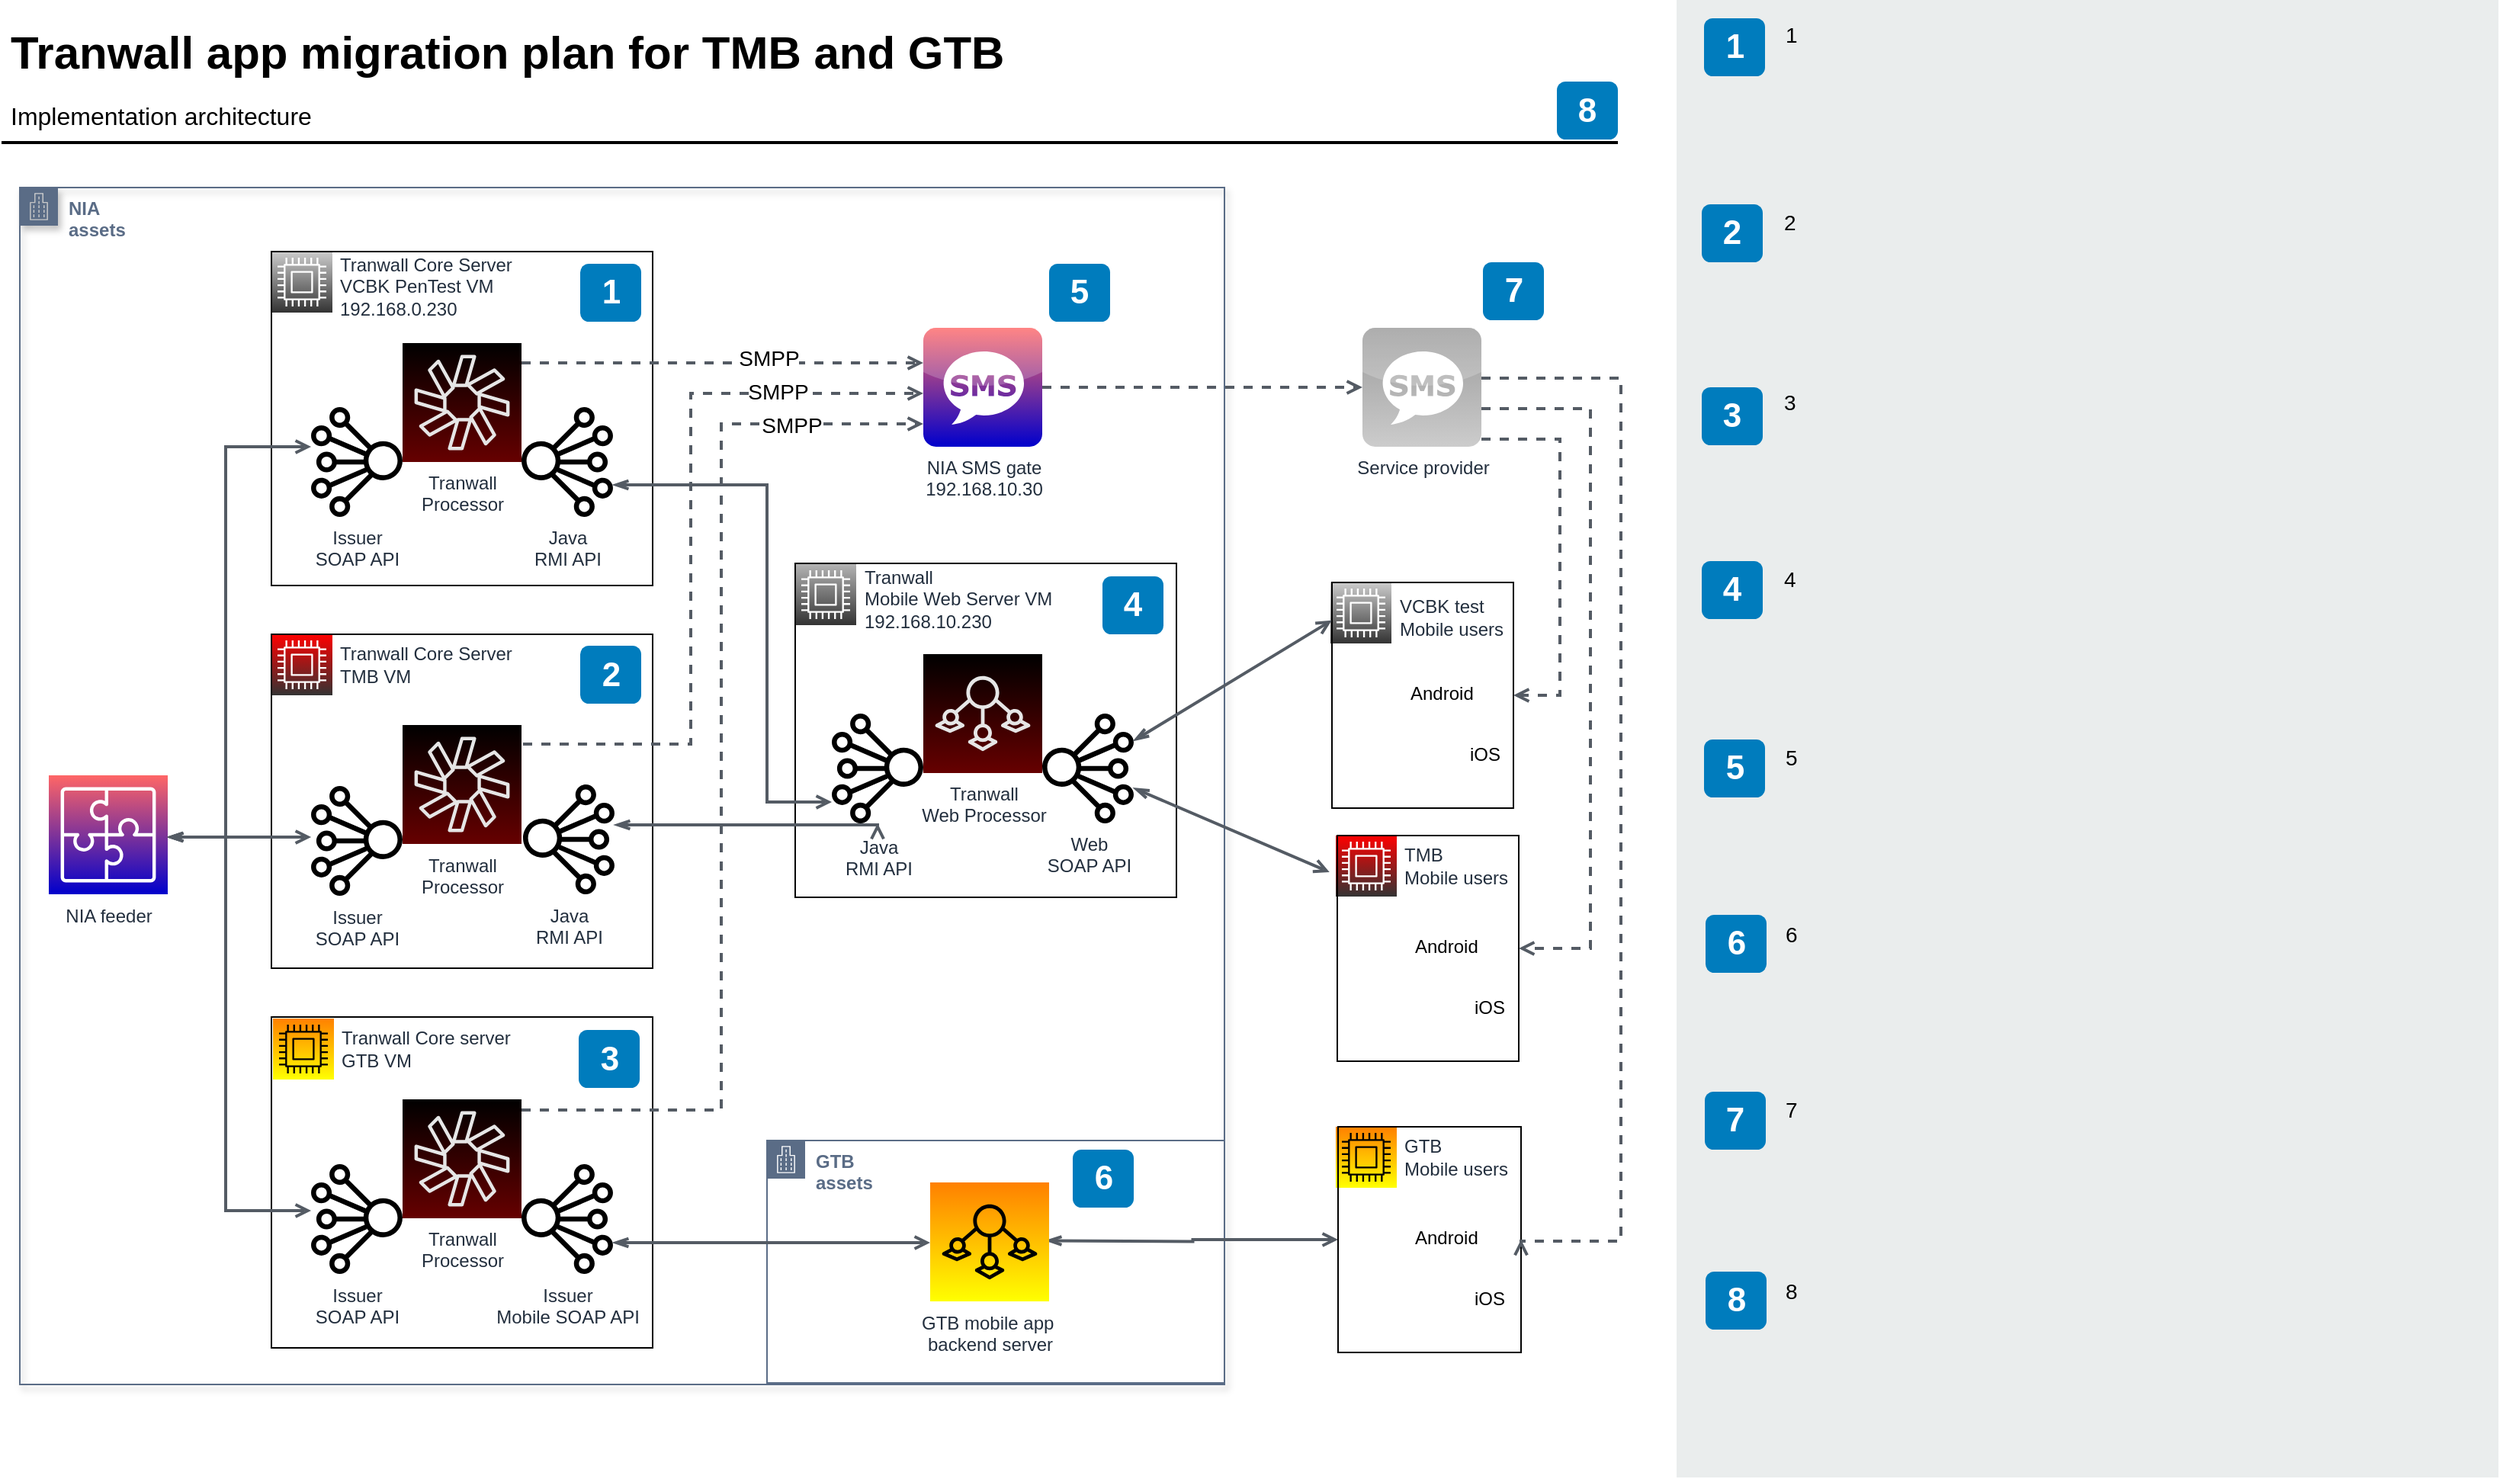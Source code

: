 <mxfile version="12.3.5" type="github" pages="1">
  <diagram id="Ht1M8jgEwFfnCIfOTk4-" name="Page-1">
    <mxGraphModel dx="1261" dy="817" grid="1" gridSize="10" guides="1" tooltips="1" connect="1" arrows="1" fold="1" page="1" pageScale="1" pageWidth="1920" pageHeight="1200" math="0" shadow="0">
      <root>
        <mxCell id="0"/>
        <mxCell id="1" parent="0"/>
        <mxCell id="UEzPUAAOIrF-is8g5C7q-1" value="NIA &lt;br&gt;assets" style="points=[[0,0],[0.25,0],[0.5,0],[0.75,0],[1,0],[1,0.25],[1,0.5],[1,0.75],[1,1],[0.75,1],[0.5,1],[0.25,1],[0,1],[0,0.75],[0,0.5],[0,0.25]];outlineConnect=0;gradientColor=#ffffff;html=1;whiteSpace=wrap;fontSize=12;fontStyle=1;shape=mxgraph.aws4.group;grIcon=mxgraph.aws4.group_corporate_data_center;strokeColor=#5A6C86;fillColor=none;verticalAlign=top;align=left;spacingLeft=30;fontColor=#5A6C86;dashed=0;shadow=1;" parent="1" vertex="1">
          <mxGeometry x="20" y="175" width="790" height="785" as="geometry"/>
        </mxCell>
        <mxCell id="e9keN2KxK9KYygScjkE0-12" value="&lt;span style=&quot;text-align: left&quot;&gt;Tranwall Core server&lt;/span&gt;&lt;br style=&quot;text-align: left&quot;&gt;&lt;span style=&quot;text-align: left&quot;&gt;GTB VM&lt;/span&gt;" style="outlineConnect=0;fontColor=#232F3E;gradientColor=#FF8000;gradientDirection=north;fillColor=#FFFF00;strokeColor=#000000;dashed=0;verticalLabelPosition=middle;verticalAlign=middle;align=left;html=1;fontSize=12;fontStyle=0;aspect=fixed;shape=mxgraph.aws4.resourceIcon;resIcon=mxgraph.aws4.compute;labelPosition=right;spacing=5;shadow=0;" vertex="1" parent="1">
          <mxGeometry x="186" y="720" width="40" height="40" as="geometry"/>
        </mxCell>
        <mxCell id="e9keN2KxK9KYygScjkE0-40" value="&lt;span style=&quot;text-align: left&quot;&gt;Tranwall Core Server&lt;/span&gt;&lt;br style=&quot;text-align: left&quot;&gt;&lt;span style=&quot;text-align: left&quot;&gt;VCBK PenTest VM&lt;br&gt;192.168.0.230&lt;br&gt;&lt;/span&gt;" style="outlineConnect=0;fontColor=#232F3E;gradientColor=#CCCCCC;gradientDirection=north;fillColor=#333333;strokeColor=#ffffff;dashed=0;verticalLabelPosition=middle;verticalAlign=middle;align=left;html=1;fontSize=12;fontStyle=0;aspect=fixed;shape=mxgraph.aws4.resourceIcon;resIcon=mxgraph.aws4.compute;labelPosition=right;spacing=5;spacingBottom=-6;" vertex="1" parent="1">
          <mxGeometry x="185" y="217" width="40" height="40" as="geometry"/>
        </mxCell>
        <mxCell id="e9keN2KxK9KYygScjkE0-7" value="&lt;span style=&quot;text-align: left&quot;&gt;Tranwall Core Server&lt;/span&gt;&lt;br style=&quot;text-align: left&quot;&gt;&lt;span style=&quot;text-align: left&quot;&gt;TMB VM&lt;/span&gt;" style="outlineConnect=0;fontColor=#232F3E;gradientColor=#FF0000;gradientDirection=north;fillColor=#333333;strokeColor=#ffffff;dashed=0;verticalLabelPosition=middle;verticalAlign=middle;align=left;html=1;fontSize=12;fontStyle=0;aspect=fixed;shape=mxgraph.aws4.resourceIcon;resIcon=mxgraph.aws4.compute;labelPosition=right;spacing=5;" vertex="1" parent="1">
          <mxGeometry x="185" y="468" width="40" height="40" as="geometry"/>
        </mxCell>
        <mxCell id="e9keN2KxK9KYygScjkE0-46" value="&lt;span style=&quot;text-align: left&quot;&gt;Tranwall &lt;br&gt;Mobile Web Server&amp;nbsp;&lt;/span&gt;&lt;span style=&quot;text-align: left&quot;&gt;VM&lt;br&gt;192.168.10.230&lt;br&gt;&lt;/span&gt;" style="outlineConnect=0;fontColor=#232F3E;gradientColor=#B3B3B3;gradientDirection=north;fillColor=#333333;strokeColor=#ffffff;dashed=0;verticalLabelPosition=middle;verticalAlign=middle;align=left;html=1;fontSize=12;fontStyle=0;aspect=fixed;shape=mxgraph.aws4.resourceIcon;resIcon=mxgraph.aws4.compute;labelPosition=right;spacing=5;spacingBottom=-5;" vertex="1" parent="1">
          <mxGeometry x="528.5" y="422" width="40" height="40" as="geometry"/>
        </mxCell>
        <mxCell id="e9keN2KxK9KYygScjkE0-36" value="" style="whiteSpace=wrap;html=1;dashed=0;fontColor=#AAB7B8;fontStyle=0;align=left;verticalAlign=top;strokeColor=#000000;fillColor=none;gradientColor=none;spacingLeft=30;" vertex="1" parent="1">
          <mxGeometry x="185" y="468" width="250" height="219" as="geometry"/>
        </mxCell>
        <mxCell id="e9keN2KxK9KYygScjkE0-83" value="&lt;b&gt;GTB &lt;br&gt;assets&lt;/b&gt;" style="points=[[0,0],[0.25,0],[0.5,0],[0.75,0],[1,0],[1,0.25],[1,0.5],[1,0.75],[1,1],[0.75,1],[0.5,1],[0.25,1],[0,1],[0,0.75],[0,0.5],[0,0.25]];outlineConnect=0;gradientColor=#ffffff;html=1;whiteSpace=wrap;fontSize=12;fontStyle=0;shape=mxgraph.aws4.group;grIcon=mxgraph.aws4.group_corporate_data_center;strokeColor=#5A6C86;fillColor=none;verticalAlign=top;align=left;spacingLeft=30;fontColor=#5A6C86;dashed=0;shadow=0;" vertex="1" parent="1">
          <mxGeometry x="510" y="800" width="300" height="159" as="geometry"/>
        </mxCell>
        <mxCell id="e9keN2KxK9KYygScjkE0-43" value="" style="whiteSpace=wrap;html=1;dashed=0;fontColor=#AAB7B8;fontStyle=0;align=left;verticalAlign=top;strokeColor=#000000;fillColor=none;gradientColor=none;spacingLeft=30;" vertex="1" parent="1">
          <mxGeometry x="528.5" y="421.5" width="250" height="219" as="geometry"/>
        </mxCell>
        <mxCell id="e9keN2KxK9KYygScjkE0-11" value="" style="whiteSpace=wrap;html=1;dashed=0;fontColor=#AAB7B8;fontStyle=0;align=left;verticalAlign=top;strokeColor=#000000;fillColor=none;gradientColor=none;spacingLeft=30;" vertex="1" parent="1">
          <mxGeometry x="185" y="719" width="250" height="217" as="geometry"/>
        </mxCell>
        <mxCell id="UEzPUAAOIrF-is8g5C7q-5" value="" style="whiteSpace=wrap;html=1;dashed=0;fontColor=#AAB7B8;fontStyle=0;align=left;verticalAlign=top;strokeColor=#000000;fillColor=none;gradientColor=none;spacingLeft=30;" parent="1" vertex="1">
          <mxGeometry x="185" y="217" width="250" height="219" as="geometry"/>
        </mxCell>
        <mxCell id="UEzPUAAOIrF-is8g5C7q-25" value="" style="edgeStyle=orthogonalEdgeStyle;rounded=0;orthogonalLoop=1;jettySize=auto;html=1;strokeColor=#545B64;strokeWidth=2;endFill=0;endArrow=open;startArrow=openThin;startFill=0;" parent="1" source="e9keN2KxK9KYygScjkE0-8" target="UEzPUAAOIrF-is8g5C7q-8" edge="1">
          <mxGeometry relative="1" as="geometry">
            <mxPoint x="123" y="345" as="sourcePoint"/>
            <Array as="points">
              <mxPoint x="155" y="601"/>
              <mxPoint x="155" y="345"/>
            </Array>
          </mxGeometry>
        </mxCell>
        <mxCell id="UEzPUAAOIrF-is8g5C7q-26" value="" style="edgeStyle=orthogonalEdgeStyle;rounded=0;orthogonalLoop=1;jettySize=auto;html=1;strokeColor=#545B64;strokeWidth=2;endFill=0;endArrow=open;startArrow=openThin;startFill=0;" parent="1" source="e9keN2KxK9KYygScjkE0-8" target="e9keN2KxK9KYygScjkE0-10" edge="1">
          <mxGeometry relative="1" as="geometry">
            <mxPoint x="111.41" y="601.5" as="sourcePoint"/>
            <Array as="points">
              <mxPoint x="155" y="601"/>
              <mxPoint x="155" y="846"/>
            </Array>
          </mxGeometry>
        </mxCell>
        <mxCell id="-QjtrjUzRDEMRZ5MF8oH-9" value="1" style="rounded=1;whiteSpace=wrap;html=1;fillColor=#007CBD;strokeColor=none;fontColor=#FFFFFF;fontStyle=1;fontSize=22;" parent="1" vertex="1">
          <mxGeometry x="387.5" y="225" width="40" height="38" as="geometry"/>
        </mxCell>
        <mxCell id="-QjtrjUzRDEMRZ5MF8oH-47" value="Tranwall app migration plan for TMB and GTB" style="text;html=1;resizable=0;points=[];autosize=1;align=left;verticalAlign=top;spacingTop=-4;fontSize=30;fontStyle=1" parent="1" vertex="1">
          <mxGeometry x="12" y="65.5" width="670" height="40" as="geometry"/>
        </mxCell>
        <mxCell id="-QjtrjUzRDEMRZ5MF8oH-48" value="Implementation architecture" style="text;html=1;resizable=0;points=[];autosize=1;align=left;verticalAlign=top;spacingTop=-4;fontSize=16" parent="1" vertex="1">
          <mxGeometry x="12" y="115.5" width="210" height="20" as="geometry"/>
        </mxCell>
        <mxCell id="SCVMTBWpLvtzJIhz15lM-1" value="" style="line;strokeWidth=2;html=1;fontSize=14;" parent="1" vertex="1">
          <mxGeometry x="8" y="140.5" width="1060" height="10" as="geometry"/>
        </mxCell>
        <mxCell id="7OVz4w7n9kzEPWy-4BBC-3" value="" style="rounded=0;whiteSpace=wrap;html=1;fillColor=#EAEDED;fontSize=22;fontColor=#FFFFFF;strokeColor=none;labelBackgroundColor=none;" parent="1" vertex="1">
          <mxGeometry x="1106.5" y="52" width="539" height="969" as="geometry"/>
        </mxCell>
        <mxCell id="7OVz4w7n9kzEPWy-4BBC-4" value="1" style="rounded=1;whiteSpace=wrap;html=1;fillColor=#007CBD;strokeColor=none;fontColor=#FFFFFF;fontStyle=1;fontSize=22;labelBackgroundColor=none;" parent="1" vertex="1">
          <mxGeometry x="1124.5" y="64" width="40" height="38" as="geometry"/>
        </mxCell>
        <mxCell id="7OVz4w7n9kzEPWy-4BBC-5" value="2" style="rounded=1;whiteSpace=wrap;html=1;fillColor=#007CBD;strokeColor=none;fontColor=#FFFFFF;fontStyle=1;fontSize=22;labelBackgroundColor=none;" parent="1" vertex="1">
          <mxGeometry x="1123" y="186" width="40" height="38" as="geometry"/>
        </mxCell>
        <mxCell id="7OVz4w7n9kzEPWy-4BBC-6" value="3" style="rounded=1;whiteSpace=wrap;html=1;fillColor=#007CBD;strokeColor=none;fontColor=#FFFFFF;fontStyle=1;fontSize=22;labelBackgroundColor=none;" parent="1" vertex="1">
          <mxGeometry x="1123" y="306" width="40" height="38" as="geometry"/>
        </mxCell>
        <mxCell id="7OVz4w7n9kzEPWy-4BBC-7" value="4" style="rounded=1;whiteSpace=wrap;html=1;fillColor=#007CBD;strokeColor=none;fontColor=#FFFFFF;fontStyle=1;fontSize=22;labelBackgroundColor=none;" parent="1" vertex="1">
          <mxGeometry x="1123" y="420" width="40" height="38" as="geometry"/>
        </mxCell>
        <mxCell id="7OVz4w7n9kzEPWy-4BBC-8" value="5" style="rounded=1;whiteSpace=wrap;html=1;fillColor=#007CBD;strokeColor=none;fontColor=#FFFFFF;fontStyle=1;fontSize=22;labelBackgroundColor=none;" parent="1" vertex="1">
          <mxGeometry x="1124.5" y="537" width="40" height="38" as="geometry"/>
        </mxCell>
        <mxCell id="7OVz4w7n9kzEPWy-4BBC-9" value="6" style="rounded=1;whiteSpace=wrap;html=1;fillColor=#007CBD;strokeColor=none;fontColor=#FFFFFF;fontStyle=1;fontSize=22;labelBackgroundColor=none;" parent="1" vertex="1">
          <mxGeometry x="1125.5" y="652" width="40" height="38" as="geometry"/>
        </mxCell>
        <mxCell id="7OVz4w7n9kzEPWy-4BBC-10" value="7" style="rounded=1;whiteSpace=wrap;html=1;fillColor=#007CBD;strokeColor=none;fontColor=#FFFFFF;fontStyle=1;fontSize=22;labelBackgroundColor=none;" parent="1" vertex="1">
          <mxGeometry x="1125" y="768" width="40" height="38" as="geometry"/>
        </mxCell>
        <mxCell id="7OVz4w7n9kzEPWy-4BBC-11" value="8" style="rounded=1;whiteSpace=wrap;html=1;fillColor=#007CBD;strokeColor=none;fontColor=#FFFFFF;fontStyle=1;fontSize=22;labelBackgroundColor=none;" parent="1" vertex="1">
          <mxGeometry x="1125.5" y="886" width="40" height="38" as="geometry"/>
        </mxCell>
        <mxCell id="7OVz4w7n9kzEPWy-4BBC-13" value="1" style="text;html=1;align=left;verticalAlign=top;spacingTop=-4;fontSize=14;labelBackgroundColor=none;whiteSpace=wrap;" parent="1" vertex="1">
          <mxGeometry x="1176" y="63.5" width="449" height="118" as="geometry"/>
        </mxCell>
        <mxCell id="7OVz4w7n9kzEPWy-4BBC-14" value="&lt;span&gt;2&lt;/span&gt;" style="text;html=1;align=left;verticalAlign=top;spacingTop=-4;fontSize=14;labelBackgroundColor=none;whiteSpace=wrap;" parent="1" vertex="1">
          <mxGeometry x="1175" y="186.5" width="450" height="115" as="geometry"/>
        </mxCell>
        <mxCell id="7OVz4w7n9kzEPWy-4BBC-15" value="3" style="text;html=1;align=left;verticalAlign=top;spacingTop=-4;fontSize=14;labelBackgroundColor=none;whiteSpace=wrap;" parent="1" vertex="1">
          <mxGeometry x="1175" y="304.5" width="450" height="117" as="geometry"/>
        </mxCell>
        <mxCell id="7OVz4w7n9kzEPWy-4BBC-16" value="&lt;span&gt;4&lt;/span&gt;" style="text;html=1;align=left;verticalAlign=top;spacingTop=-4;fontSize=14;labelBackgroundColor=none;whiteSpace=wrap;" parent="1" vertex="1">
          <mxGeometry x="1175" y="420.5" width="450" height="121" as="geometry"/>
        </mxCell>
        <mxCell id="7OVz4w7n9kzEPWy-4BBC-17" value="&lt;span&gt;5&lt;/span&gt;" style="text;html=1;align=left;verticalAlign=top;spacingTop=-4;fontSize=14;labelBackgroundColor=none;whiteSpace=wrap;" parent="1" vertex="1">
          <mxGeometry x="1176" y="537.5" width="449" height="114" as="geometry"/>
        </mxCell>
        <mxCell id="7OVz4w7n9kzEPWy-4BBC-18" value="&lt;span&gt;6&lt;/span&gt;" style="text;html=1;align=left;verticalAlign=top;spacingTop=-4;fontSize=14;labelBackgroundColor=none;whiteSpace=wrap;" parent="1" vertex="1">
          <mxGeometry x="1176" y="653.5" width="450" height="118" as="geometry"/>
        </mxCell>
        <mxCell id="7OVz4w7n9kzEPWy-4BBC-19" value="&lt;span&gt;7&lt;/span&gt;" style="text;html=1;align=left;verticalAlign=top;spacingTop=-4;fontSize=14;labelBackgroundColor=none;whiteSpace=wrap;" parent="1" vertex="1">
          <mxGeometry x="1176" y="768.5" width="449" height="113" as="geometry"/>
        </mxCell>
        <mxCell id="7OVz4w7n9kzEPWy-4BBC-20" value="&lt;span&gt;8&lt;/span&gt;" style="text;html=1;align=left;verticalAlign=top;spacingTop=-4;fontSize=14;labelBackgroundColor=none;whiteSpace=wrap;" parent="1" vertex="1">
          <mxGeometry x="1176" y="887.5" width="449" height="124" as="geometry"/>
        </mxCell>
        <mxCell id="UEzPUAAOIrF-is8g5C7q-8" value="Issuer&lt;br&gt;SOAP API" style="outlineConnect=0;fontColor=#232F3E;gradientColor=none;fillColor=#000000;strokeColor=none;dashed=0;verticalLabelPosition=bottom;verticalAlign=top;align=center;html=1;fontSize=12;fontStyle=0;aspect=fixed;pointerEvents=1;shape=mxgraph.aws4.iot_analytics_channel;" parent="1" vertex="1">
          <mxGeometry x="211" y="319.0" width="60" height="72" as="geometry"/>
        </mxCell>
        <mxCell id="UEzPUAAOIrF-is8g5C7q-9" value="Tranwall&lt;br&gt;Web Processor" style="outlineConnect=0;fontColor=#232F3E;gradientColor=#000000;gradientDirection=north;fillColor=#660000;strokeColor=#E6E6E6;dashed=0;verticalLabelPosition=bottom;verticalAlign=top;align=center;html=1;fontSize=12;fontStyle=0;aspect=fixed;shape=mxgraph.aws4.resourceIcon;resIcon=mxgraph.aws4.iot_sitewise;shadow=0;spacing=2;" parent="1" vertex="1">
          <mxGeometry x="612.5" y="481" width="78" height="78" as="geometry"/>
        </mxCell>
        <mxCell id="UEzPUAAOIrF-is8g5C7q-10" value="2" style="rounded=1;whiteSpace=wrap;html=1;fillColor=#007CBD;strokeColor=none;fontColor=#FFFFFF;fontStyle=1;fontSize=22;" parent="1" vertex="1">
          <mxGeometry x="387.5" y="475.5" width="40" height="38" as="geometry"/>
        </mxCell>
        <mxCell id="UEzPUAAOIrF-is8g5C7q-19" value="3" style="rounded=1;whiteSpace=wrap;html=1;fillColor=#007CBD;strokeColor=none;fontColor=#FFFFFF;fontStyle=1;fontSize=22;" parent="1" vertex="1">
          <mxGeometry x="386.5" y="727.5" width="40" height="38" as="geometry"/>
        </mxCell>
        <mxCell id="UEzPUAAOIrF-is8g5C7q-20" value="4" style="rounded=1;whiteSpace=wrap;html=1;fillColor=#007CBD;strokeColor=none;fontColor=#FFFFFF;fontStyle=1;fontSize=22;" parent="1" vertex="1">
          <mxGeometry x="730" y="430" width="40" height="38" as="geometry"/>
        </mxCell>
        <mxCell id="UEzPUAAOIrF-is8g5C7q-21" value="5" style="rounded=1;whiteSpace=wrap;html=1;fillColor=#007CBD;strokeColor=none;fontColor=#FFFFFF;fontStyle=1;fontSize=22;" parent="1" vertex="1">
          <mxGeometry x="695" y="225" width="40" height="38" as="geometry"/>
        </mxCell>
        <mxCell id="UEzPUAAOIrF-is8g5C7q-22" value="6" style="rounded=1;whiteSpace=wrap;html=1;fillColor=#007CBD;strokeColor=none;fontColor=#FFFFFF;fontStyle=1;fontSize=22;" parent="1" vertex="1">
          <mxGeometry x="710.5" y="806" width="40" height="38" as="geometry"/>
        </mxCell>
        <mxCell id="UEzPUAAOIrF-is8g5C7q-23" value="7" style="rounded=1;whiteSpace=wrap;html=1;fillColor=#007CBD;strokeColor=none;fontColor=#FFFFFF;fontStyle=1;fontSize=22;" parent="1" vertex="1">
          <mxGeometry x="979.5" y="224" width="40" height="38" as="geometry"/>
        </mxCell>
        <mxCell id="UEzPUAAOIrF-is8g5C7q-24" value="8" style="rounded=1;whiteSpace=wrap;html=1;fillColor=#007CBD;strokeColor=none;fontColor=#FFFFFF;fontStyle=1;fontSize=22;" parent="1" vertex="1">
          <mxGeometry x="1028" y="105.5" width="40" height="38" as="geometry"/>
        </mxCell>
        <mxCell id="e9keN2KxK9KYygScjkE0-8" value="NIA feeder" style="outlineConnect=0;fontColor=#232F3E;gradientColor=#FF6666;gradientDirection=north;fillColor=#0000CC;strokeColor=#ffffff;dashed=0;verticalLabelPosition=bottom;verticalAlign=top;align=center;html=1;fontSize=12;fontStyle=0;aspect=fixed;shape=mxgraph.aws4.resourceIcon;resIcon=mxgraph.aws4.application_integration;" vertex="1" parent="1">
          <mxGeometry x="39" y="560.5" width="78" height="78" as="geometry"/>
        </mxCell>
        <mxCell id="e9keN2KxK9KYygScjkE0-10" value="Issuer&lt;br&gt;SOAP API" style="outlineConnect=0;fontColor=#232F3E;gradientColor=none;fillColor=#000000;strokeColor=none;dashed=0;verticalLabelPosition=bottom;verticalAlign=top;align=center;html=1;fontSize=12;fontStyle=0;aspect=fixed;pointerEvents=1;shape=mxgraph.aws4.iot_analytics_channel;" vertex="1" parent="1">
          <mxGeometry x="211" y="815.5" width="60" height="72" as="geometry"/>
        </mxCell>
        <mxCell id="e9keN2KxK9KYygScjkE0-15" value="Tranwall &lt;br&gt;Processor" style="outlineConnect=0;fontColor=#232F3E;gradientColor=#000000;gradientDirection=north;fillColor=#660000;strokeColor=#E6E6E6;dashed=0;verticalLabelPosition=bottom;verticalAlign=top;align=center;html=1;fontSize=12;fontStyle=0;aspect=fixed;shape=mxgraph.aws4.resourceIcon;resIcon=mxgraph.aws4.chime;shadow=0;" vertex="1" parent="1">
          <mxGeometry x="271" y="773" width="78" height="78" as="geometry"/>
        </mxCell>
        <mxCell id="e9keN2KxK9KYygScjkE0-17" value="Issuer &lt;br&gt;Mobile SOAP API" style="outlineConnect=0;fontColor=#232F3E;gradientColor=none;fillColor=#000000;strokeColor=none;dashed=0;verticalLabelPosition=bottom;verticalAlign=top;align=center;html=1;fontSize=12;fontStyle=0;aspect=fixed;pointerEvents=1;shape=mxgraph.aws4.iot_analytics_channel;flipV=0;flipH=1;" vertex="1" parent="1">
          <mxGeometry x="349" y="815.5" width="60" height="72" as="geometry"/>
        </mxCell>
        <mxCell id="e9keN2KxK9KYygScjkE0-18" value="Tranwall &lt;br&gt;Processor" style="outlineConnect=0;fontColor=#232F3E;gradientColor=#000000;gradientDirection=north;fillColor=#660000;strokeColor=#E6E6E6;dashed=0;verticalLabelPosition=bottom;verticalAlign=top;align=center;html=1;fontSize=12;fontStyle=0;aspect=fixed;shape=mxgraph.aws4.resourceIcon;resIcon=mxgraph.aws4.chime;shadow=0;" vertex="1" parent="1">
          <mxGeometry x="271" y="277" width="78" height="78" as="geometry"/>
        </mxCell>
        <mxCell id="e9keN2KxK9KYygScjkE0-19" value="Java&lt;br&gt;RMI API" style="outlineConnect=0;fontColor=#232F3E;gradientColor=none;fillColor=#000000;strokeColor=none;dashed=0;verticalLabelPosition=bottom;verticalAlign=top;align=center;html=1;fontSize=12;fontStyle=0;aspect=fixed;pointerEvents=1;shape=mxgraph.aws4.iot_analytics_channel;flipV=0;flipH=1;" vertex="1" parent="1">
          <mxGeometry x="349" y="319.0" width="60" height="72" as="geometry"/>
        </mxCell>
        <mxCell id="UEzPUAAOIrF-is8g5C7q-28" value="" style="edgeStyle=orthogonalEdgeStyle;rounded=0;orthogonalLoop=1;jettySize=auto;html=1;strokeColor=#545B64;strokeWidth=2;endFill=0;endArrow=open;startArrow=openThin;startFill=0;" parent="1" source="e9keN2KxK9KYygScjkE0-19" target="e9keN2KxK9KYygScjkE0-45" edge="1">
          <mxGeometry relative="1" as="geometry">
            <mxPoint x="131.41" y="492.069" as="sourcePoint"/>
            <mxPoint x="525.036" y="345.0" as="targetPoint"/>
            <Array as="points">
              <mxPoint x="510" y="370"/>
              <mxPoint x="510" y="578"/>
            </Array>
          </mxGeometry>
        </mxCell>
        <mxCell id="e9keN2KxK9KYygScjkE0-37" value="" style="edgeStyle=orthogonalEdgeStyle;rounded=0;orthogonalLoop=1;jettySize=auto;html=1;strokeColor=#545B64;strokeWidth=2;endFill=0;endArrow=open;startArrow=openThin;startFill=0;" edge="1" parent="1">
          <mxGeometry relative="1" as="geometry">
            <mxPoint x="117" y="601" as="sourcePoint"/>
            <mxPoint x="211.034" y="601" as="targetPoint"/>
          </mxGeometry>
        </mxCell>
        <mxCell id="e9keN2KxK9KYygScjkE0-38" value="Issuer&lt;br&gt;SOAP API" style="outlineConnect=0;fontColor=#232F3E;gradientColor=none;fillColor=#000000;strokeColor=none;dashed=0;verticalLabelPosition=bottom;verticalAlign=top;align=center;html=1;fontSize=12;fontStyle=0;aspect=fixed;pointerEvents=1;shape=mxgraph.aws4.iot_analytics_channel;" vertex="1" parent="1">
          <mxGeometry x="211" y="567.5" width="60" height="72" as="geometry"/>
        </mxCell>
        <mxCell id="e9keN2KxK9KYygScjkE0-41" value="Tranwall &lt;br&gt;Processor" style="outlineConnect=0;fontColor=#232F3E;gradientColor=#000000;gradientDirection=north;fillColor=#660000;strokeColor=#E6E6E6;dashed=0;verticalLabelPosition=bottom;verticalAlign=top;align=center;html=1;fontSize=12;fontStyle=0;aspect=fixed;shape=mxgraph.aws4.resourceIcon;resIcon=mxgraph.aws4.chime;shadow=0;" vertex="1" parent="1">
          <mxGeometry x="271" y="527.5" width="78" height="78" as="geometry"/>
        </mxCell>
        <mxCell id="e9keN2KxK9KYygScjkE0-42" value="Java&lt;br&gt;RMI API" style="outlineConnect=0;fontColor=#232F3E;gradientColor=none;fillColor=#000000;strokeColor=none;dashed=0;verticalLabelPosition=bottom;verticalAlign=top;align=center;html=1;fontSize=12;fontStyle=0;aspect=fixed;pointerEvents=1;shape=mxgraph.aws4.iot_analytics_channel;flipV=0;flipH=1;" vertex="1" parent="1">
          <mxGeometry x="350" y="566.5" width="60" height="72" as="geometry"/>
        </mxCell>
        <mxCell id="e9keN2KxK9KYygScjkE0-45" value="Java&lt;br&gt;RMI API" style="outlineConnect=0;fontColor=#232F3E;gradientColor=none;fillColor=#000000;strokeColor=none;dashed=0;verticalLabelPosition=bottom;verticalAlign=top;align=center;html=1;fontSize=12;fontStyle=0;aspect=fixed;pointerEvents=1;shape=mxgraph.aws4.iot_analytics_channel;spacing=4;" vertex="1" parent="1">
          <mxGeometry x="552.5" y="520.0" width="60" height="72" as="geometry"/>
        </mxCell>
        <mxCell id="e9keN2KxK9KYygScjkE0-48" value="Web&lt;br&gt;SOAP API" style="outlineConnect=0;fontColor=#232F3E;gradientColor=none;fillColor=#000000;strokeColor=none;dashed=0;verticalLabelPosition=bottom;verticalAlign=top;align=center;html=1;fontSize=12;fontStyle=0;aspect=fixed;pointerEvents=1;shape=mxgraph.aws4.iot_analytics_channel;flipV=0;flipH=1;" vertex="1" parent="1">
          <mxGeometry x="690.5" y="520.0" width="60" height="72" as="geometry"/>
        </mxCell>
        <mxCell id="e9keN2KxK9KYygScjkE0-52" value="" style="edgeStyle=orthogonalEdgeStyle;rounded=0;orthogonalLoop=1;jettySize=auto;html=1;strokeColor=#545B64;strokeWidth=2;endFill=0;endArrow=open;startArrow=openThin;startFill=0;" edge="1" parent="1" source="e9keN2KxK9KYygScjkE0-42" target="e9keN2KxK9KYygScjkE0-45">
          <mxGeometry relative="1" as="geometry">
            <mxPoint x="131.41" y="739.569" as="sourcePoint"/>
            <mxPoint x="495" y="591.5" as="targetPoint"/>
            <Array as="points">
              <mxPoint x="535" y="593"/>
              <mxPoint x="535" y="593"/>
            </Array>
          </mxGeometry>
        </mxCell>
        <mxCell id="e9keN2KxK9KYygScjkE0-53" value="" style="edgeStyle=orthogonalEdgeStyle;rounded=0;orthogonalLoop=1;jettySize=auto;html=1;strokeColor=#545B64;strokeWidth=2;endFill=0;endArrow=open;startArrow=openThin;startFill=0;" edge="1" parent="1" source="e9keN2KxK9KYygScjkE0-17" target="e9keN2KxK9KYygScjkE0-86">
          <mxGeometry relative="1" as="geometry">
            <mxPoint x="424.964" y="618.0" as="sourcePoint"/>
            <mxPoint x="615" y="869.667" as="targetPoint"/>
            <Array as="points">
              <mxPoint x="460" y="867"/>
              <mxPoint x="460" y="867"/>
            </Array>
          </mxGeometry>
        </mxCell>
        <mxCell id="e9keN2KxK9KYygScjkE0-62" value="" style="edgeStyle=orthogonalEdgeStyle;rounded=0;orthogonalLoop=1;jettySize=auto;html=1;strokeColor=#545B64;strokeWidth=2;endFill=0;endArrow=open;startArrow=openThin;entryX=0;entryY=0.5;entryDx=0;entryDy=0;startFill=0;" edge="1" parent="1" target="e9keN2KxK9KYygScjkE0-67">
          <mxGeometry relative="1" as="geometry">
            <mxPoint x="693" y="865.667" as="sourcePoint"/>
            <mxPoint x="740.5" y="877.5" as="targetPoint"/>
          </mxGeometry>
        </mxCell>
        <mxCell id="e9keN2KxK9KYygScjkE0-71" value="NIA SMS gate&lt;br&gt;192.168.10.30" style="dashed=0;outlineConnect=0;html=1;align=center;labelPosition=center;verticalLabelPosition=bottom;verticalAlign=top;shape=mxgraph.webicons.sms;fillColor=#0000CC;gradientColor=#FF6666;strokeColor=#ffffff;fontColor=#232F3E;fontStyle=0;gradientDirection=north;aspect=fixed;" vertex="1" parent="1">
          <mxGeometry x="612.5" y="267" width="78" height="78" as="geometry"/>
        </mxCell>
        <mxCell id="e9keN2KxK9KYygScjkE0-76" value="" style="edgeStyle=orthogonalEdgeStyle;rounded=0;orthogonalLoop=1;jettySize=auto;html=1;strokeColor=#545B64;strokeWidth=2;endFill=0;endArrow=open;startArrow=none;startFill=0;dashed=1;" edge="1" parent="1" source="e9keN2KxK9KYygScjkE0-18" target="e9keN2KxK9KYygScjkE0-71">
          <mxGeometry relative="1" as="geometry">
            <mxPoint x="127" y="611.667" as="sourcePoint"/>
            <mxPoint x="480" y="300" as="targetPoint"/>
            <Array as="points">
              <mxPoint x="480" y="290"/>
              <mxPoint x="480" y="290"/>
            </Array>
          </mxGeometry>
        </mxCell>
        <mxCell id="e9keN2KxK9KYygScjkE0-109" value="&lt;font style=&quot;font-size: 14px&quot;&gt;SMPP&lt;/font&gt;" style="text;html=1;align=center;verticalAlign=middle;resizable=0;points=[];;labelBackgroundColor=#ffffff;fontSize=18;fontColor=#000000;" vertex="1" connectable="0" parent="e9keN2KxK9KYygScjkE0-76">
          <mxGeometry x="0.219" y="4" relative="1" as="geometry">
            <mxPoint x="1" as="offset"/>
          </mxGeometry>
        </mxCell>
        <mxCell id="e9keN2KxK9KYygScjkE0-77" value="" style="edgeStyle=orthogonalEdgeStyle;rounded=0;orthogonalLoop=1;jettySize=auto;html=1;strokeColor=#545B64;strokeWidth=2;endFill=0;endArrow=open;startArrow=none;startFill=0;dashed=1;" edge="1" parent="1" target="e9keN2KxK9KYygScjkE0-71">
          <mxGeometry relative="1" as="geometry">
            <mxPoint x="350" y="540" as="sourcePoint"/>
            <mxPoint x="620" y="320" as="targetPoint"/>
            <Array as="points">
              <mxPoint x="350" y="540"/>
              <mxPoint x="460" y="540"/>
              <mxPoint x="460" y="310"/>
            </Array>
          </mxGeometry>
        </mxCell>
        <mxCell id="e9keN2KxK9KYygScjkE0-110" value="SMPP" style="text;html=1;align=center;verticalAlign=middle;resizable=0;points=[];;labelBackgroundColor=#ffffff;fontSize=14;fontColor=#000000;" vertex="1" connectable="0" parent="e9keN2KxK9KYygScjkE0-77">
          <mxGeometry x="0.599" y="1" relative="1" as="geometry">
            <mxPoint x="3" as="offset"/>
          </mxGeometry>
        </mxCell>
        <mxCell id="e9keN2KxK9KYygScjkE0-78" value="" style="edgeStyle=orthogonalEdgeStyle;rounded=0;orthogonalLoop=1;jettySize=auto;html=1;strokeColor=#545B64;strokeWidth=2;endFill=0;endArrow=open;startArrow=none;startFill=0;dashed=1;" edge="1" parent="1" source="e9keN2KxK9KYygScjkE0-15" target="e9keN2KxK9KYygScjkE0-71">
          <mxGeometry relative="1" as="geometry">
            <mxPoint x="359" y="550.333" as="sourcePoint"/>
            <mxPoint x="627" y="340" as="targetPoint"/>
            <Array as="points">
              <mxPoint x="480" y="780"/>
              <mxPoint x="480" y="330"/>
            </Array>
          </mxGeometry>
        </mxCell>
        <mxCell id="e9keN2KxK9KYygScjkE0-111" value="SMPP" style="text;html=1;align=center;verticalAlign=middle;resizable=0;points=[];;labelBackgroundColor=#ffffff;fontSize=14;fontColor=#000000;" vertex="1" connectable="0" parent="e9keN2KxK9KYygScjkE0-78">
          <mxGeometry x="0.75" y="-1" relative="1" as="geometry">
            <mxPoint x="2" as="offset"/>
          </mxGeometry>
        </mxCell>
        <mxCell id="e9keN2KxK9KYygScjkE0-86" value="GTB mobile app&amp;nbsp;&lt;br&gt;backend server" style="outlineConnect=0;fontColor=#232F3E;gradientColor=#FF8000;gradientDirection=north;fillColor=#FFFF00;strokeColor=#000000;dashed=0;verticalLabelPosition=bottom;verticalAlign=top;align=center;html=1;fontSize=12;fontStyle=0;aspect=fixed;shape=mxgraph.aws4.resourceIcon;resIcon=mxgraph.aws4.iot_sitewise;shadow=0;spacing=2;" vertex="1" parent="1">
          <mxGeometry x="617" y="827.5" width="78" height="78" as="geometry"/>
        </mxCell>
        <mxCell id="e9keN2KxK9KYygScjkE0-102" value="" style="group" vertex="1" connectable="0" parent="1">
          <mxGeometry x="879.5" y="434" width="120" height="148" as="geometry"/>
        </mxCell>
        <mxCell id="e9keN2KxK9KYygScjkE0-101" value="&lt;span style=&quot;text-align: left&quot;&gt;VCBK test&lt;br&gt;Mobile users&lt;/span&gt;" style="outlineConnect=0;fontColor=#232F3E;gradientColor=#CCCCCC;gradientDirection=north;fillColor=#333333;strokeColor=#ffffff;dashed=0;verticalLabelPosition=middle;verticalAlign=middle;align=left;html=1;fontSize=12;fontStyle=0;aspect=fixed;shape=mxgraph.aws4.resourceIcon;resIcon=mxgraph.aws4.compute;labelPosition=right;spacing=5;spacingBottom=-6;" vertex="1" parent="e9keN2KxK9KYygScjkE0-102">
          <mxGeometry width="40" height="40" as="geometry"/>
        </mxCell>
        <mxCell id="e9keN2KxK9KYygScjkE0-98" value="" style="whiteSpace=wrap;html=1;dashed=0;fontColor=#AAB7B8;fontStyle=0;align=left;verticalAlign=top;strokeColor=#000000;fillColor=none;gradientColor=none;spacingLeft=30;" vertex="1" parent="e9keN2KxK9KYygScjkE0-102">
          <mxGeometry x="1" width="119" height="148" as="geometry"/>
        </mxCell>
        <mxCell id="e9keN2KxK9KYygScjkE0-99" value="Android" style="shape=image;html=1;verticalAlign=middle;verticalLabelPosition=middle;labelBackgroundColor=#ffffff;imageAspect=0;aspect=fixed;image=https://cdn2.iconfinder.com/data/icons/line-hero-essentials/32/Essentials_smartphone_iphone_phone-128.png;shadow=0;strokeColor=#FF0000;fillColor=#333333;gradientColor=#000000;labelPosition=right;align=left;" vertex="1" parent="e9keN2KxK9KYygScjkE0-102">
          <mxGeometry y="47.5" width="50" height="50" as="geometry"/>
        </mxCell>
        <mxCell id="e9keN2KxK9KYygScjkE0-100" value="iOS" style="shape=image;html=1;verticalAlign=middle;verticalLabelPosition=middle;labelBackgroundColor=#ffffff;imageAspect=0;aspect=fixed;image=https://cdn2.iconfinder.com/data/icons/line-hero-essentials/32/Essentials_smartphone_iphone_phone-128.png;shadow=0;strokeColor=#FF0000;fillColor=#333333;gradientColor=#000000;labelPosition=right;align=left;" vertex="1" parent="e9keN2KxK9KYygScjkE0-102">
          <mxGeometry x="39" y="88" width="50" height="50" as="geometry"/>
        </mxCell>
        <mxCell id="e9keN2KxK9KYygScjkE0-114" value="" style="group;container=1;" vertex="1" connectable="0" parent="1">
          <mxGeometry x="890" y="600" width="120" height="148" as="geometry"/>
        </mxCell>
        <mxCell id="e9keN2KxK9KYygScjkE0-104" value="" style="group" vertex="1" connectable="0" parent="e9keN2KxK9KYygScjkE0-114">
          <mxGeometry x="-7" width="120" height="148" as="geometry"/>
        </mxCell>
        <mxCell id="e9keN2KxK9KYygScjkE0-96" value="&lt;span style=&quot;text-align: left&quot;&gt;TMB&lt;br&gt;Mobile users&lt;/span&gt;" style="outlineConnect=0;fontColor=#232F3E;gradientColor=#FF0000;gradientDirection=north;fillColor=#333333;strokeColor=#ffffff;dashed=0;verticalLabelPosition=middle;verticalAlign=middle;align=left;html=1;fontSize=12;fontStyle=0;aspect=fixed;shape=mxgraph.aws4.resourceIcon;resIcon=mxgraph.aws4.compute;labelPosition=right;spacing=5;" vertex="1" parent="e9keN2KxK9KYygScjkE0-104">
          <mxGeometry width="40" height="40" as="geometry"/>
        </mxCell>
        <mxCell id="e9keN2KxK9KYygScjkE0-93" value="" style="whiteSpace=wrap;html=1;dashed=0;fontColor=#AAB7B8;fontStyle=0;align=left;verticalAlign=top;strokeColor=#000000;fillColor=none;gradientColor=none;spacingLeft=30;" vertex="1" parent="e9keN2KxK9KYygScjkE0-104">
          <mxGeometry x="1" width="119" height="148" as="geometry"/>
        </mxCell>
        <mxCell id="e9keN2KxK9KYygScjkE0-94" value="Android" style="shape=image;html=1;verticalAlign=middle;verticalLabelPosition=middle;labelBackgroundColor=#ffffff;imageAspect=0;aspect=fixed;image=https://cdn2.iconfinder.com/data/icons/line-hero-essentials/32/Essentials_smartphone_iphone_phone-128.png;shadow=0;strokeColor=#FF0000;fillColor=#333333;gradientColor=#000000;labelPosition=right;align=left;" vertex="1" parent="e9keN2KxK9KYygScjkE0-104">
          <mxGeometry y="47.5" width="50" height="50" as="geometry"/>
        </mxCell>
        <mxCell id="e9keN2KxK9KYygScjkE0-95" value="iOS" style="shape=image;html=1;verticalAlign=middle;verticalLabelPosition=middle;labelBackgroundColor=#ffffff;imageAspect=0;aspect=fixed;image=https://cdn2.iconfinder.com/data/icons/line-hero-essentials/32/Essentials_smartphone_iphone_phone-128.png;shadow=0;strokeColor=#FF0000;fillColor=#333333;gradientColor=#000000;labelPosition=right;align=left;" vertex="1" parent="e9keN2KxK9KYygScjkE0-104">
          <mxGeometry x="39" y="88" width="50" height="50" as="geometry"/>
        </mxCell>
        <mxCell id="e9keN2KxK9KYygScjkE0-115" value="" style="rounded=0;orthogonalLoop=1;jettySize=auto;html=1;strokeColor=#545B64;strokeWidth=2;endFill=0;endArrow=open;startArrow=openThin;entryX=-0.043;entryY=0.162;entryDx=0;entryDy=0;startFill=0;entryPerimeter=0;" edge="1" parent="1" source="e9keN2KxK9KYygScjkE0-48" target="e9keN2KxK9KYygScjkE0-93">
          <mxGeometry relative="1" as="geometry">
            <mxPoint x="703" y="875.667" as="sourcePoint"/>
            <mxPoint x="902.333" y="875.667" as="targetPoint"/>
          </mxGeometry>
        </mxCell>
        <mxCell id="e9keN2KxK9KYygScjkE0-116" value="" style="rounded=0;orthogonalLoop=1;jettySize=auto;html=1;strokeColor=#545B64;strokeWidth=2;endFill=0;endArrow=open;startArrow=openThin;entryX=-0.001;entryY=0.168;entryDx=0;entryDy=0;startFill=0;entryPerimeter=0;" edge="1" parent="1" source="e9keN2KxK9KYygScjkE0-48" target="e9keN2KxK9KYygScjkE0-98">
          <mxGeometry relative="1" as="geometry">
            <mxPoint x="762.966" y="605" as="sourcePoint"/>
            <mxPoint x="886.333" y="605" as="targetPoint"/>
          </mxGeometry>
        </mxCell>
        <mxCell id="e9keN2KxK9KYygScjkE0-117" value="" style="group" vertex="1" connectable="0" parent="1">
          <mxGeometry x="883" y="791" width="121.5" height="148" as="geometry"/>
        </mxCell>
        <mxCell id="e9keN2KxK9KYygScjkE0-113" value="" style="group" vertex="1" connectable="0" parent="e9keN2KxK9KYygScjkE0-117">
          <mxGeometry width="121.5" height="148" as="geometry"/>
        </mxCell>
        <mxCell id="e9keN2KxK9KYygScjkE0-68" value="&lt;span style=&quot;text-align: left&quot;&gt;GTB&lt;br&gt;Mobile users&lt;/span&gt;" style="outlineConnect=0;fontColor=#232F3E;gradientColor=#FF8000;gradientDirection=north;fillColor=#FFFF00;strokeColor=#000000;dashed=0;verticalLabelPosition=middle;verticalAlign=middle;align=left;html=1;fontSize=12;fontStyle=0;aspect=fixed;shape=mxgraph.aws4.resourceIcon;resIcon=mxgraph.aws4.compute;labelPosition=right;spacing=5;shadow=0;" vertex="1" parent="e9keN2KxK9KYygScjkE0-113">
          <mxGeometry width="40" height="40" as="geometry"/>
        </mxCell>
        <mxCell id="e9keN2KxK9KYygScjkE0-67" value="" style="whiteSpace=wrap;html=1;dashed=0;fontColor=#AAB7B8;fontStyle=0;align=left;verticalAlign=top;strokeColor=#000000;fillColor=none;gradientColor=none;spacingLeft=30;" vertex="1" parent="e9keN2KxK9KYygScjkE0-113">
          <mxGeometry x="1.5" width="120" height="148" as="geometry"/>
        </mxCell>
        <mxCell id="e9keN2KxK9KYygScjkE0-60" value="Android" style="shape=image;html=1;verticalAlign=middle;verticalLabelPosition=middle;labelBackgroundColor=#ffffff;imageAspect=0;aspect=fixed;image=https://cdn2.iconfinder.com/data/icons/line-hero-essentials/32/Essentials_smartphone_iphone_phone-128.png;shadow=0;strokeColor=#FF0000;fillColor=#333333;gradientColor=#000000;labelPosition=right;align=left;" vertex="1" parent="e9keN2KxK9KYygScjkE0-113">
          <mxGeometry y="47.5" width="50" height="50" as="geometry"/>
        </mxCell>
        <mxCell id="e9keN2KxK9KYygScjkE0-61" value="iOS" style="shape=image;html=1;verticalAlign=middle;verticalLabelPosition=middle;labelBackgroundColor=#ffffff;imageAspect=0;aspect=fixed;image=https://cdn2.iconfinder.com/data/icons/line-hero-essentials/32/Essentials_smartphone_iphone_phone-128.png;shadow=0;strokeColor=#FF0000;fillColor=#333333;gradientColor=#000000;labelPosition=right;align=left;" vertex="1" parent="e9keN2KxK9KYygScjkE0-113">
          <mxGeometry x="39" y="88" width="50" height="50" as="geometry"/>
        </mxCell>
        <mxCell id="e9keN2KxK9KYygScjkE0-118" value="" style="rounded=0;orthogonalLoop=1;jettySize=auto;html=1;strokeColor=#545B64;strokeWidth=2;endFill=0;endArrow=open;startArrow=none;startFill=0;dashed=1;" edge="1" parent="1" source="e9keN2KxK9KYygScjkE0-71" target="e9keN2KxK9KYygScjkE0-120">
          <mxGeometry relative="1" as="geometry">
            <mxPoint x="359" y="310.333" as="sourcePoint"/>
            <mxPoint x="627" y="310.333" as="targetPoint"/>
          </mxGeometry>
        </mxCell>
        <mxCell id="e9keN2KxK9KYygScjkE0-120" value="Service provider" style="dashed=0;outlineConnect=0;html=1;align=center;labelPosition=center;verticalLabelPosition=bottom;verticalAlign=top;shape=mxgraph.webicons.sms;fillColor=#CCCCCC;gradientColor=#999999;strokeColor=#ffffff;fontColor=#232F3E;fontStyle=0;gradientDirection=north;aspect=fixed;" vertex="1" parent="1">
          <mxGeometry x="900.5" y="267" width="78" height="78" as="geometry"/>
        </mxCell>
        <mxCell id="e9keN2KxK9KYygScjkE0-125" value="" style="rounded=0;orthogonalLoop=1;jettySize=auto;html=1;strokeColor=#545B64;strokeWidth=2;endFill=0;endArrow=open;startArrow=none;startFill=0;dashed=1;entryX=1;entryY=0.5;entryDx=0;entryDy=0;edgeStyle=orthogonalEdgeStyle;" edge="1" parent="1" source="e9keN2KxK9KYygScjkE0-120" target="e9keN2KxK9KYygScjkE0-98">
          <mxGeometry relative="1" as="geometry">
            <mxPoint x="705" y="328.587" as="sourcePoint"/>
            <mxPoint x="910.5" y="326.413" as="targetPoint"/>
            <Array as="points">
              <mxPoint x="1030" y="340"/>
              <mxPoint x="1030" y="508"/>
            </Array>
          </mxGeometry>
        </mxCell>
        <mxCell id="e9keN2KxK9KYygScjkE0-126" value="" style="rounded=0;orthogonalLoop=1;jettySize=auto;html=1;strokeColor=#545B64;strokeWidth=2;endFill=0;endArrow=open;startArrow=none;startFill=0;dashed=1;entryX=1;entryY=0.5;entryDx=0;entryDy=0;edgeStyle=orthogonalEdgeStyle;" edge="1" parent="1" source="e9keN2KxK9KYygScjkE0-120" target="e9keN2KxK9KYygScjkE0-93">
          <mxGeometry relative="1" as="geometry">
            <mxPoint x="988.5" y="326.333" as="sourcePoint"/>
            <mxPoint x="1009" y="518.333" as="targetPoint"/>
            <Array as="points">
              <mxPoint x="1050" y="320"/>
              <mxPoint x="1050" y="674"/>
            </Array>
          </mxGeometry>
        </mxCell>
        <mxCell id="e9keN2KxK9KYygScjkE0-127" value="" style="rounded=0;orthogonalLoop=1;jettySize=auto;html=1;strokeColor=#545B64;strokeWidth=2;endFill=0;endArrow=open;startArrow=none;startFill=0;dashed=1;entryX=1;entryY=0.5;entryDx=0;entryDy=0;edgeStyle=orthogonalEdgeStyle;" edge="1" parent="1" source="e9keN2KxK9KYygScjkE0-120" target="e9keN2KxK9KYygScjkE0-67">
          <mxGeometry relative="1" as="geometry">
            <mxPoint x="988.5" y="330.333" as="sourcePoint"/>
            <mxPoint x="1013" y="683.667" as="targetPoint"/>
            <Array as="points">
              <mxPoint x="1070" y="300"/>
              <mxPoint x="1070" y="866"/>
            </Array>
          </mxGeometry>
        </mxCell>
      </root>
    </mxGraphModel>
  </diagram>
</mxfile>
